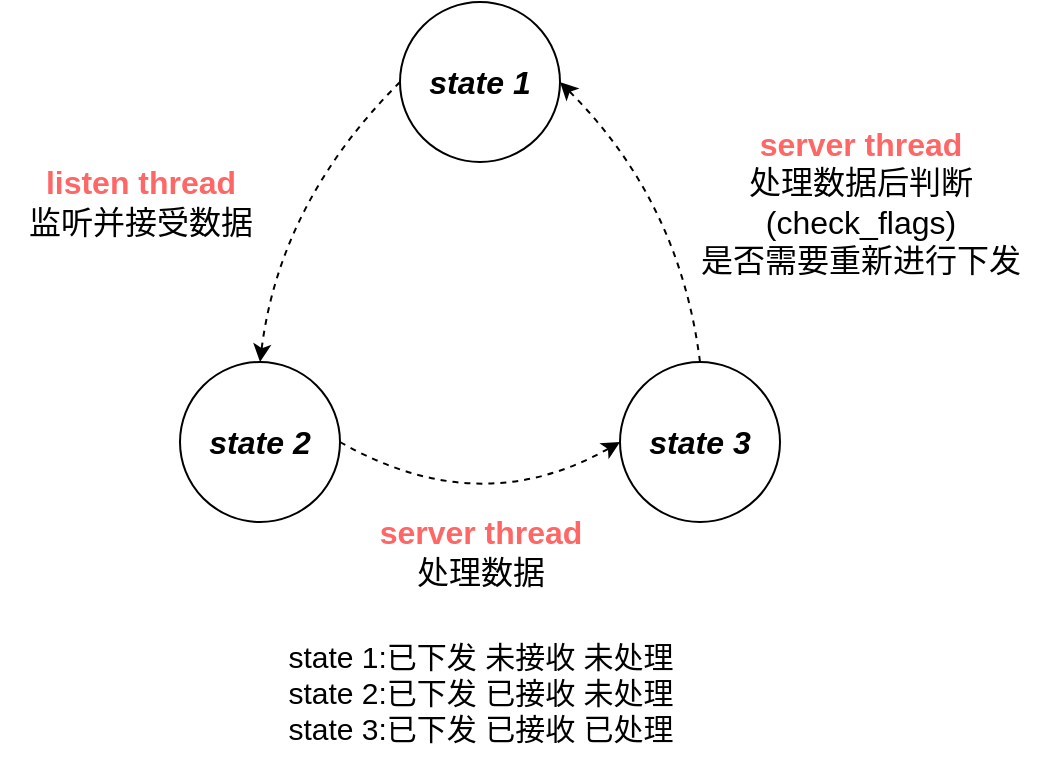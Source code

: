 <mxfile version="26.1.0">
  <diagram name="第 1 页" id="QZH9eNeMx0_RC6ZT2r4q">
    <mxGraphModel dx="2074" dy="1147" grid="1" gridSize="10" guides="1" tooltips="1" connect="1" arrows="1" fold="1" page="1" pageScale="1" pageWidth="827" pageHeight="1169" math="0" shadow="0">
      <root>
        <mxCell id="0" />
        <mxCell id="1" parent="0" />
        <mxCell id="isdiNbWWaXd230JqlOaV-1" value="&lt;font style=&quot;font-size: 16px;&quot;&gt;&lt;b&gt;&lt;i&gt;state 1&lt;/i&gt;&lt;/b&gt;&lt;/font&gt;" style="ellipse;whiteSpace=wrap;html=1;aspect=fixed;" vertex="1" parent="1">
          <mxGeometry x="360" y="190" width="80" height="80" as="geometry" />
        </mxCell>
        <mxCell id="isdiNbWWaXd230JqlOaV-2" value="&lt;font style=&quot;font-size: 16px;&quot;&gt;&lt;b&gt;&lt;i&gt;state 2&lt;/i&gt;&lt;/b&gt;&lt;/font&gt;" style="ellipse;whiteSpace=wrap;html=1;aspect=fixed;" vertex="1" parent="1">
          <mxGeometry x="250" y="370" width="80" height="80" as="geometry" />
        </mxCell>
        <mxCell id="isdiNbWWaXd230JqlOaV-3" value="&lt;font style=&quot;font-size: 16px;&quot;&gt;&lt;b&gt;&lt;i&gt;state 3&lt;/i&gt;&lt;/b&gt;&lt;/font&gt;" style="ellipse;whiteSpace=wrap;html=1;aspect=fixed;" vertex="1" parent="1">
          <mxGeometry x="470" y="370" width="80" height="80" as="geometry" />
        </mxCell>
        <mxCell id="isdiNbWWaXd230JqlOaV-4" value="" style="endArrow=classic;html=1;rounded=0;curved=1;exitX=0;exitY=0.5;exitDx=0;exitDy=0;entryX=0.5;entryY=0;entryDx=0;entryDy=0;dashed=1;" edge="1" parent="1" source="isdiNbWWaXd230JqlOaV-1" target="isdiNbWWaXd230JqlOaV-2">
          <mxGeometry width="50" height="50" relative="1" as="geometry">
            <mxPoint x="390" y="610" as="sourcePoint" />
            <mxPoint x="400" y="500" as="targetPoint" />
            <Array as="points">
              <mxPoint x="300" y="290" />
            </Array>
          </mxGeometry>
        </mxCell>
        <mxCell id="isdiNbWWaXd230JqlOaV-5" value="" style="endArrow=classic;html=1;rounded=0;curved=1;exitX=1;exitY=0.5;exitDx=0;exitDy=0;entryX=0;entryY=0.5;entryDx=0;entryDy=0;dashed=1;" edge="1" parent="1" source="isdiNbWWaXd230JqlOaV-2" target="isdiNbWWaXd230JqlOaV-3">
          <mxGeometry width="50" height="50" relative="1" as="geometry">
            <mxPoint x="370" y="240" as="sourcePoint" />
            <mxPoint x="300" y="380" as="targetPoint" />
            <Array as="points">
              <mxPoint x="400" y="450" />
            </Array>
          </mxGeometry>
        </mxCell>
        <mxCell id="isdiNbWWaXd230JqlOaV-6" value="" style="endArrow=classic;html=1;rounded=0;curved=1;exitX=0.5;exitY=0;exitDx=0;exitDy=0;entryX=1;entryY=0.5;entryDx=0;entryDy=0;dashed=1;" edge="1" parent="1" source="isdiNbWWaXd230JqlOaV-3" target="isdiNbWWaXd230JqlOaV-1">
          <mxGeometry width="50" height="50" relative="1" as="geometry">
            <mxPoint x="370" y="240" as="sourcePoint" />
            <mxPoint x="300" y="380" as="targetPoint" />
            <Array as="points">
              <mxPoint x="500" y="290" />
            </Array>
          </mxGeometry>
        </mxCell>
        <mxCell id="isdiNbWWaXd230JqlOaV-7" value="&lt;font style=&quot;font-size: 16px; color: rgb(255, 102, 102);&quot;&gt;&lt;b style=&quot;&quot;&gt;listen thread&lt;/b&gt;&lt;/font&gt;&lt;div&gt;&lt;font style=&quot;font-size: 16px;&quot;&gt;监听并接受数据&lt;/font&gt;&lt;/div&gt;" style="text;html=1;align=center;verticalAlign=middle;resizable=0;points=[];autosize=1;strokeColor=none;fillColor=none;" vertex="1" parent="1">
          <mxGeometry x="160" y="265" width="140" height="50" as="geometry" />
        </mxCell>
        <mxCell id="isdiNbWWaXd230JqlOaV-8" value="&lt;font style=&quot;font-size: 16px; background-color: light-dark(#ffffff, var(--ge-dark-color, #121212)); color: rgb(255, 102, 102);&quot;&gt;&lt;b&gt;server thread&lt;/b&gt;&lt;/font&gt;&lt;div&gt;&lt;span style=&quot;font-size: 16px;&quot;&gt;处理数据后判断&lt;/span&gt;&lt;/div&gt;&lt;div&gt;&lt;span style=&quot;font-size: 16px;&quot;&gt;(check_flags)&lt;/span&gt;&lt;/div&gt;&lt;div&gt;&lt;span style=&quot;font-size: 16px;&quot;&gt;是否需要重新进行下发&lt;/span&gt;&lt;/div&gt;" style="text;html=1;align=center;verticalAlign=middle;resizable=0;points=[];autosize=1;strokeColor=none;fillColor=none;" vertex="1" parent="1">
          <mxGeometry x="500" y="245" width="180" height="90" as="geometry" />
        </mxCell>
        <mxCell id="isdiNbWWaXd230JqlOaV-9" value="&lt;font style=&quot;font-size: 16px; color: rgb(255, 102, 102);&quot;&gt;&lt;b&gt;server thread&lt;/b&gt;&lt;/font&gt;&lt;div&gt;&lt;font style=&quot;font-size: 16px;&quot;&gt;处理数据&lt;/font&gt;&lt;/div&gt;" style="text;html=1;align=center;verticalAlign=middle;resizable=0;points=[];autosize=1;strokeColor=none;fillColor=none;" vertex="1" parent="1">
          <mxGeometry x="340" y="440" width="120" height="50" as="geometry" />
        </mxCell>
        <mxCell id="isdiNbWWaXd230JqlOaV-10" value="&lt;font style=&quot;font-size: 15px;&quot;&gt;state 1:已下发 未接收 未处理&lt;/font&gt;&lt;div&gt;&lt;font style=&quot;font-size: 15px;&quot;&gt;state 2:已下发 已接收 未处理&lt;/font&gt;&lt;/div&gt;&lt;div&gt;&lt;font style=&quot;font-size: 15px;&quot;&gt;state 3:已下发 已接收 已处理&lt;/font&gt;&lt;/div&gt;" style="text;html=1;align=center;verticalAlign=middle;resizable=0;points=[];autosize=1;strokeColor=none;fillColor=none;" vertex="1" parent="1">
          <mxGeometry x="290" y="500" width="220" height="70" as="geometry" />
        </mxCell>
      </root>
    </mxGraphModel>
  </diagram>
</mxfile>
